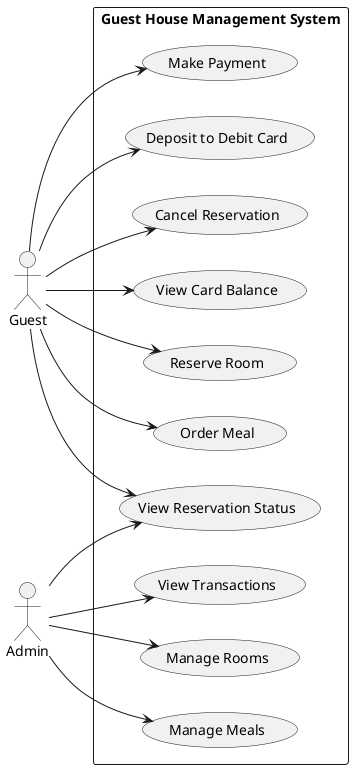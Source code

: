 @startuml
left to right direction
skinparam packageStyle rectangle

actor Guest
actor Admin

rectangle "Guest House Management System" {
    (Reserve Room)
    (Order Meal)
    (Make Payment)
    (Deposit to Debit Card)
    (View Reservation Status)
    (Cancel Reservation)
    (View Card Balance)

    (Manage Rooms) as MR
    (Manage Meals) as MM
    (View Transactions) as VT
}

' Guest interactions
Guest --> (Reserve Room)
Guest --> (Order Meal)
Guest --> (Make Payment)
Guest --> (Deposit to Debit Card)
Guest --> (View Reservation Status)
Guest --> (Cancel Reservation)
Guest --> (View Card Balance)

' Admin interactions
Admin --> MR
Admin --> MM
Admin --> VT
Admin --> (View Reservation Status)

@enduml
